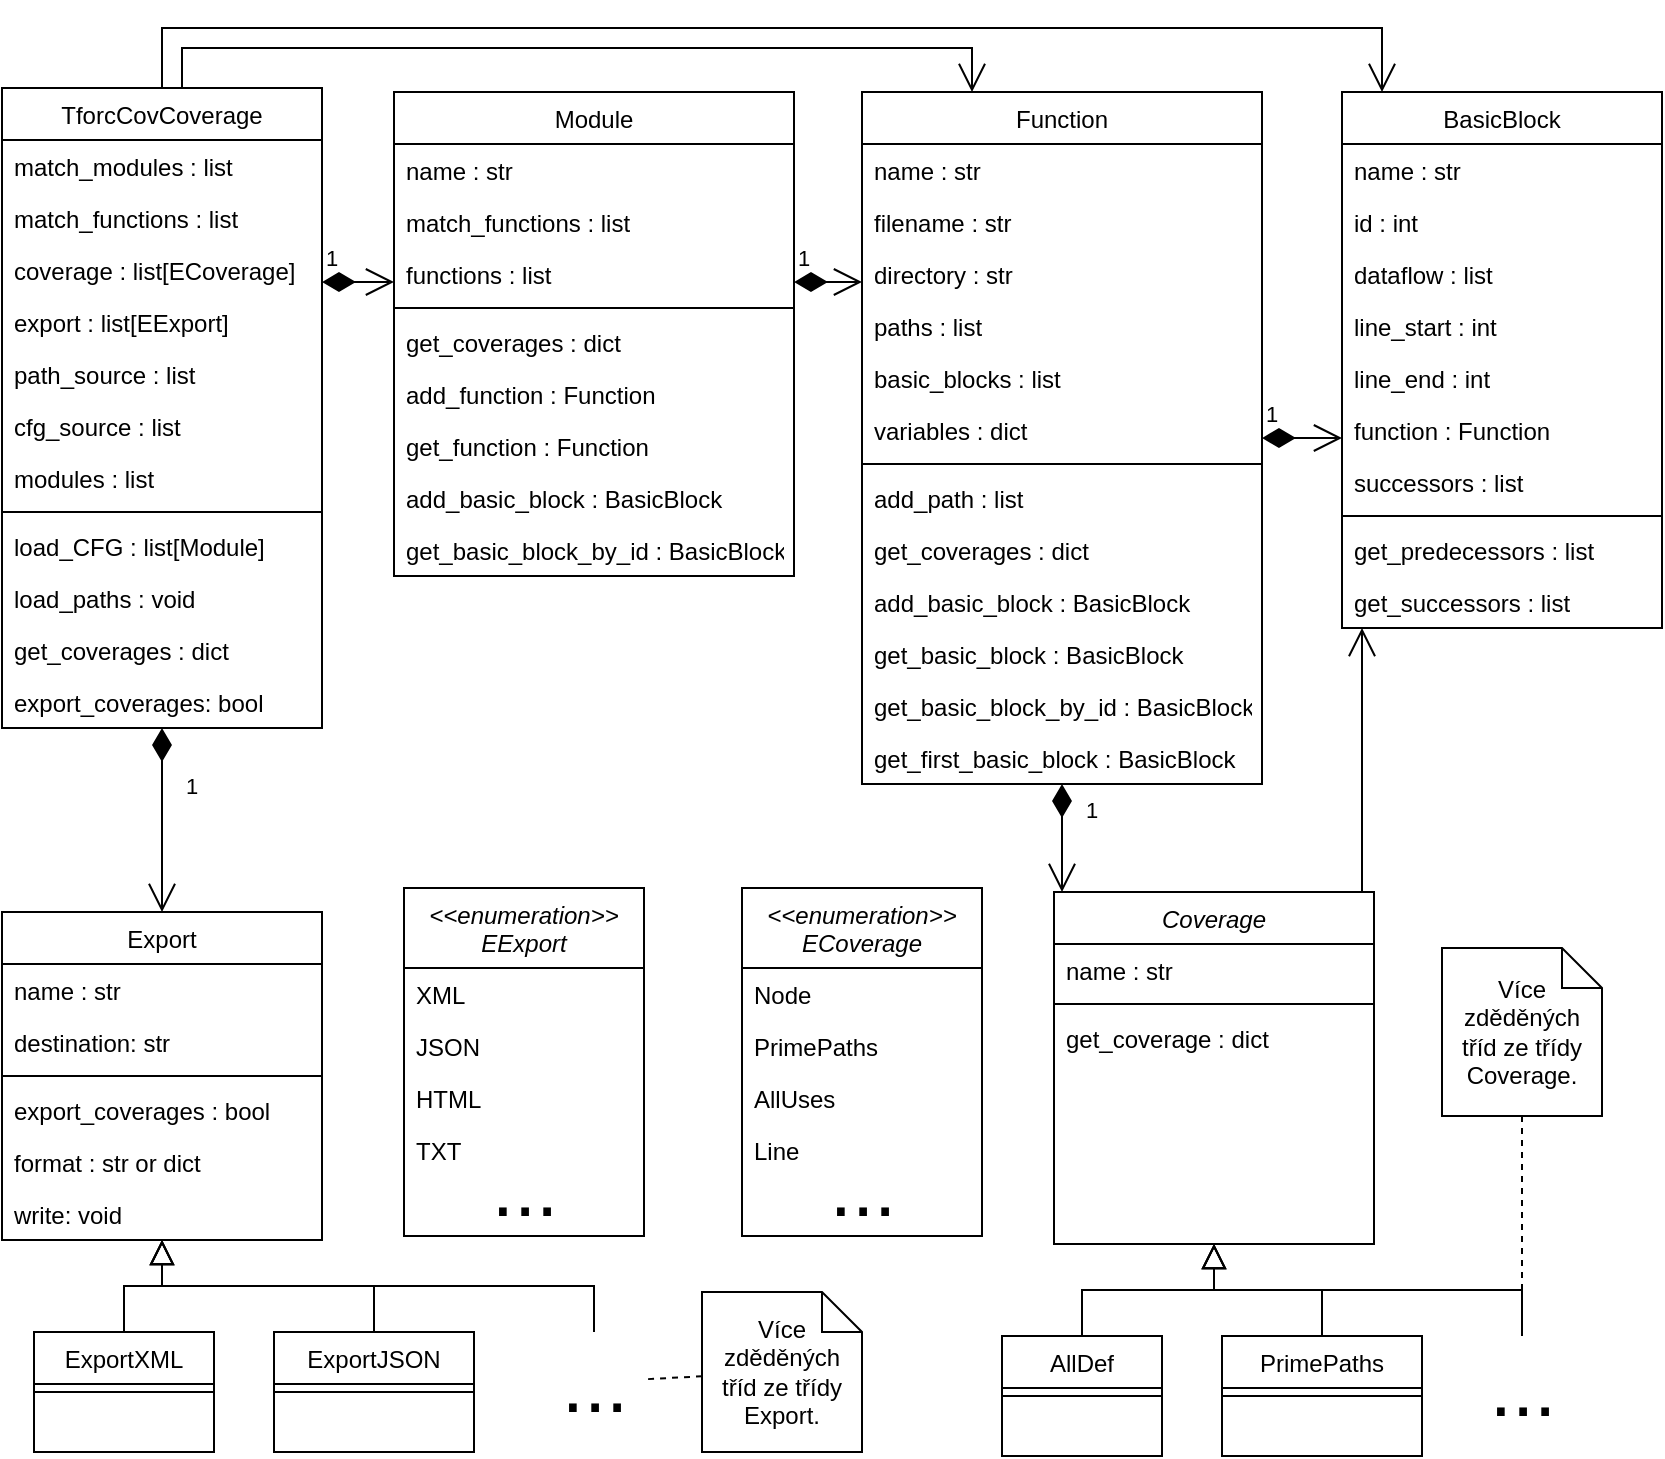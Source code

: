 <mxfile version="18.0.2" type="github">
  <diagram id="C5RBs43oDa-KdzZeNtuy" name="Page-1">
    <mxGraphModel dx="1381" dy="926" grid="1" gridSize="10" guides="1" tooltips="1" connect="1" arrows="1" fold="0" page="0" pageScale="1" pageWidth="827" pageHeight="1169" math="0" shadow="0">
      <root>
        <mxCell id="WIyWlLk6GJQsqaUBKTNV-0" />
        <mxCell id="WIyWlLk6GJQsqaUBKTNV-1" parent="WIyWlLk6GJQsqaUBKTNV-0" />
        <mxCell id="zkfFHV4jXpPFQw0GAbJ--0" value="Coverage" style="swimlane;fontStyle=2;align=center;verticalAlign=top;childLayout=stackLayout;horizontal=1;startSize=26;horizontalStack=0;resizeParent=1;resizeLast=0;collapsible=1;marginBottom=0;rounded=0;shadow=0;strokeWidth=1;" parent="WIyWlLk6GJQsqaUBKTNV-1" vertex="1">
          <mxGeometry x="346" y="422" width="160" height="176" as="geometry">
            <mxRectangle x="230" y="140" width="160" height="26" as="alternateBounds" />
          </mxGeometry>
        </mxCell>
        <mxCell id="zkfFHV4jXpPFQw0GAbJ--1" value="name : str" style="text;align=left;verticalAlign=top;spacingLeft=4;spacingRight=4;overflow=hidden;rotatable=0;points=[[0,0.5],[1,0.5]];portConstraint=eastwest;" parent="zkfFHV4jXpPFQw0GAbJ--0" vertex="1">
          <mxGeometry y="26" width="160" height="26" as="geometry" />
        </mxCell>
        <mxCell id="zkfFHV4jXpPFQw0GAbJ--4" value="" style="line;html=1;strokeWidth=1;align=left;verticalAlign=middle;spacingTop=-1;spacingLeft=3;spacingRight=3;rotatable=0;labelPosition=right;points=[];portConstraint=eastwest;" parent="zkfFHV4jXpPFQw0GAbJ--0" vertex="1">
          <mxGeometry y="52" width="160" height="8" as="geometry" />
        </mxCell>
        <mxCell id="zkfFHV4jXpPFQw0GAbJ--5" value="get_coverage : dict" style="text;align=left;verticalAlign=top;spacingLeft=4;spacingRight=4;overflow=hidden;rotatable=0;points=[[0,0.5],[1,0.5]];portConstraint=eastwest;" parent="zkfFHV4jXpPFQw0GAbJ--0" vertex="1">
          <mxGeometry y="60" width="160" height="26" as="geometry" />
        </mxCell>
        <mxCell id="zkfFHV4jXpPFQw0GAbJ--6" value="AllDef" style="swimlane;fontStyle=0;align=center;verticalAlign=top;childLayout=stackLayout;horizontal=1;startSize=26;horizontalStack=0;resizeParent=1;resizeLast=0;collapsible=1;marginBottom=0;rounded=0;shadow=0;strokeWidth=1;" parent="WIyWlLk6GJQsqaUBKTNV-1" vertex="1">
          <mxGeometry x="320" y="644" width="80" height="60" as="geometry">
            <mxRectangle x="130" y="380" width="160" height="26" as="alternateBounds" />
          </mxGeometry>
        </mxCell>
        <mxCell id="zkfFHV4jXpPFQw0GAbJ--9" value="" style="line;html=1;strokeWidth=1;align=left;verticalAlign=middle;spacingTop=-1;spacingLeft=3;spacingRight=3;rotatable=0;labelPosition=right;points=[];portConstraint=eastwest;" parent="zkfFHV4jXpPFQw0GAbJ--6" vertex="1">
          <mxGeometry y="26" width="80" height="8" as="geometry" />
        </mxCell>
        <mxCell id="zkfFHV4jXpPFQw0GAbJ--12" value="" style="endArrow=block;endSize=10;endFill=0;shadow=0;strokeWidth=1;rounded=0;edgeStyle=elbowEdgeStyle;elbow=vertical;" parent="WIyWlLk6GJQsqaUBKTNV-1" source="zkfFHV4jXpPFQw0GAbJ--6" target="zkfFHV4jXpPFQw0GAbJ--0" edge="1">
          <mxGeometry width="160" relative="1" as="geometry">
            <mxPoint x="200" y="315" as="sourcePoint" />
            <mxPoint x="200" y="315" as="targetPoint" />
          </mxGeometry>
        </mxCell>
        <mxCell id="zkfFHV4jXpPFQw0GAbJ--13" value="PrimePaths" style="swimlane;fontStyle=0;align=center;verticalAlign=top;childLayout=stackLayout;horizontal=1;startSize=26;horizontalStack=0;resizeParent=1;resizeLast=0;collapsible=1;marginBottom=0;rounded=0;shadow=0;strokeWidth=1;" parent="WIyWlLk6GJQsqaUBKTNV-1" vertex="1">
          <mxGeometry x="430" y="644" width="100" height="60" as="geometry">
            <mxRectangle x="340" y="380" width="170" height="26" as="alternateBounds" />
          </mxGeometry>
        </mxCell>
        <mxCell id="zkfFHV4jXpPFQw0GAbJ--15" value="" style="line;html=1;strokeWidth=1;align=left;verticalAlign=middle;spacingTop=-1;spacingLeft=3;spacingRight=3;rotatable=0;labelPosition=right;points=[];portConstraint=eastwest;" parent="zkfFHV4jXpPFQw0GAbJ--13" vertex="1">
          <mxGeometry y="26" width="100" height="8" as="geometry" />
        </mxCell>
        <mxCell id="zkfFHV4jXpPFQw0GAbJ--16" value="" style="endArrow=block;endSize=10;endFill=0;shadow=0;strokeWidth=1;rounded=0;edgeStyle=elbowEdgeStyle;elbow=vertical;" parent="WIyWlLk6GJQsqaUBKTNV-1" source="zkfFHV4jXpPFQw0GAbJ--13" target="zkfFHV4jXpPFQw0GAbJ--0" edge="1">
          <mxGeometry width="160" relative="1" as="geometry">
            <mxPoint x="210" y="485" as="sourcePoint" />
            <mxPoint x="310" y="383" as="targetPoint" />
          </mxGeometry>
        </mxCell>
        <mxCell id="zkfFHV4jXpPFQw0GAbJ--17" value="Function" style="swimlane;fontStyle=0;align=center;verticalAlign=top;childLayout=stackLayout;horizontal=1;startSize=26;horizontalStack=0;resizeParent=1;resizeLast=0;collapsible=1;marginBottom=0;rounded=0;shadow=0;strokeWidth=1;" parent="WIyWlLk6GJQsqaUBKTNV-1" vertex="1">
          <mxGeometry x="250" y="22" width="200" height="346" as="geometry">
            <mxRectangle x="550" y="140" width="160" height="26" as="alternateBounds" />
          </mxGeometry>
        </mxCell>
        <mxCell id="zkfFHV4jXpPFQw0GAbJ--18" value="name : str" style="text;align=left;verticalAlign=top;spacingLeft=4;spacingRight=4;overflow=hidden;rotatable=0;points=[[0,0.5],[1,0.5]];portConstraint=eastwest;" parent="zkfFHV4jXpPFQw0GAbJ--17" vertex="1">
          <mxGeometry y="26" width="200" height="26" as="geometry" />
        </mxCell>
        <mxCell id="zkfFHV4jXpPFQw0GAbJ--19" value="filename : str" style="text;align=left;verticalAlign=top;spacingLeft=4;spacingRight=4;overflow=hidden;rotatable=0;points=[[0,0.5],[1,0.5]];portConstraint=eastwest;rounded=0;shadow=0;html=0;" parent="zkfFHV4jXpPFQw0GAbJ--17" vertex="1">
          <mxGeometry y="52" width="200" height="26" as="geometry" />
        </mxCell>
        <mxCell id="J57cXF3PVGvmTHjh1F0x-14" value="directory : str" style="text;align=left;verticalAlign=top;spacingLeft=4;spacingRight=4;overflow=hidden;rotatable=0;points=[[0,0.5],[1,0.5]];portConstraint=eastwest;rounded=0;shadow=0;html=0;" vertex="1" parent="zkfFHV4jXpPFQw0GAbJ--17">
          <mxGeometry y="78" width="200" height="26" as="geometry" />
        </mxCell>
        <mxCell id="J57cXF3PVGvmTHjh1F0x-15" value="paths : list" style="text;align=left;verticalAlign=top;spacingLeft=4;spacingRight=4;overflow=hidden;rotatable=0;points=[[0,0.5],[1,0.5]];portConstraint=eastwest;rounded=0;shadow=0;html=0;" vertex="1" parent="zkfFHV4jXpPFQw0GAbJ--17">
          <mxGeometry y="104" width="200" height="26" as="geometry" />
        </mxCell>
        <mxCell id="qtI9qbkPafR-zwrFqNp3-63" value="basic_blocks : list" style="text;align=left;verticalAlign=top;spacingLeft=4;spacingRight=4;overflow=hidden;rotatable=0;points=[[0,0.5],[1,0.5]];portConstraint=eastwest;rounded=0;shadow=0;html=0;" parent="zkfFHV4jXpPFQw0GAbJ--17" vertex="1">
          <mxGeometry y="130" width="200" height="26" as="geometry" />
        </mxCell>
        <mxCell id="J57cXF3PVGvmTHjh1F0x-18" value="variables : dict" style="text;align=left;verticalAlign=top;spacingLeft=4;spacingRight=4;overflow=hidden;rotatable=0;points=[[0,0.5],[1,0.5]];portConstraint=eastwest;rounded=0;shadow=0;html=0;" vertex="1" parent="zkfFHV4jXpPFQw0GAbJ--17">
          <mxGeometry y="156" width="200" height="26" as="geometry" />
        </mxCell>
        <mxCell id="zkfFHV4jXpPFQw0GAbJ--23" value="" style="line;html=1;strokeWidth=1;align=left;verticalAlign=middle;spacingTop=-1;spacingLeft=3;spacingRight=3;rotatable=0;labelPosition=right;points=[];portConstraint=eastwest;" parent="zkfFHV4jXpPFQw0GAbJ--17" vertex="1">
          <mxGeometry y="182" width="200" height="8" as="geometry" />
        </mxCell>
        <mxCell id="qtI9qbkPafR-zwrFqNp3-36" value="add_path : list" style="text;align=left;verticalAlign=top;spacingLeft=4;spacingRight=4;overflow=hidden;rotatable=0;points=[[0,0.5],[1,0.5]];portConstraint=eastwest;" parent="zkfFHV4jXpPFQw0GAbJ--17" vertex="1">
          <mxGeometry y="190" width="200" height="26" as="geometry" />
        </mxCell>
        <mxCell id="zkfFHV4jXpPFQw0GAbJ--25" value="get_coverages : dict" style="text;align=left;verticalAlign=top;spacingLeft=4;spacingRight=4;overflow=hidden;rotatable=0;points=[[0,0.5],[1,0.5]];portConstraint=eastwest;" parent="zkfFHV4jXpPFQw0GAbJ--17" vertex="1">
          <mxGeometry y="216" width="200" height="26" as="geometry" />
        </mxCell>
        <mxCell id="qtI9qbkPafR-zwrFqNp3-59" value="add_basic_block : BasicBlock" style="text;align=left;verticalAlign=top;spacingLeft=4;spacingRight=4;overflow=hidden;rotatable=0;points=[[0,0.5],[1,0.5]];portConstraint=eastwest;" parent="zkfFHV4jXpPFQw0GAbJ--17" vertex="1">
          <mxGeometry y="242" width="200" height="26" as="geometry" />
        </mxCell>
        <mxCell id="qtI9qbkPafR-zwrFqNp3-62" value="get_basic_block : BasicBlock" style="text;align=left;verticalAlign=top;spacingLeft=4;spacingRight=4;overflow=hidden;rotatable=0;points=[[0,0.5],[1,0.5]];portConstraint=eastwest;" parent="zkfFHV4jXpPFQw0GAbJ--17" vertex="1">
          <mxGeometry y="268" width="200" height="26" as="geometry" />
        </mxCell>
        <mxCell id="J57cXF3PVGvmTHjh1F0x-10" value="get_basic_block_by_id : BasicBlock" style="text;align=left;verticalAlign=top;spacingLeft=4;spacingRight=4;overflow=hidden;rotatable=0;points=[[0,0.5],[1,0.5]];portConstraint=eastwest;" vertex="1" parent="zkfFHV4jXpPFQw0GAbJ--17">
          <mxGeometry y="294" width="200" height="26" as="geometry" />
        </mxCell>
        <mxCell id="XxhZj84Tryj0Mn_mbITA-1" value="get_first_basic_block : BasicBlock" style="text;align=left;verticalAlign=top;spacingLeft=4;spacingRight=4;overflow=hidden;rotatable=0;points=[[0,0.5],[1,0.5]];portConstraint=eastwest;" parent="zkfFHV4jXpPFQw0GAbJ--17" vertex="1">
          <mxGeometry y="320" width="200" height="26" as="geometry" />
        </mxCell>
        <mxCell id="v6pLrtbxLgFi8cf2hBV1-0" value="TforcCovCoverage" style="swimlane;fontStyle=0;align=center;verticalAlign=top;childLayout=stackLayout;horizontal=1;startSize=26;horizontalStack=0;resizeParent=1;resizeLast=0;collapsible=1;marginBottom=0;rounded=0;shadow=0;strokeWidth=1;" parent="WIyWlLk6GJQsqaUBKTNV-1" vertex="1">
          <mxGeometry x="-180" y="20" width="160" height="320" as="geometry">
            <mxRectangle x="550" y="140" width="160" height="26" as="alternateBounds" />
          </mxGeometry>
        </mxCell>
        <mxCell id="v6pLrtbxLgFi8cf2hBV1-2" value="match_modules : list" style="text;align=left;verticalAlign=top;spacingLeft=4;spacingRight=4;overflow=hidden;rotatable=0;points=[[0,0.5],[1,0.5]];portConstraint=eastwest;rounded=0;shadow=0;html=0;" parent="v6pLrtbxLgFi8cf2hBV1-0" vertex="1">
          <mxGeometry y="26" width="160" height="26" as="geometry" />
        </mxCell>
        <mxCell id="qtI9qbkPafR-zwrFqNp3-31" value="match_functions : list" style="text;align=left;verticalAlign=top;spacingLeft=4;spacingRight=4;overflow=hidden;rotatable=0;points=[[0,0.5],[1,0.5]];portConstraint=eastwest;rounded=0;shadow=0;html=0;" parent="v6pLrtbxLgFi8cf2hBV1-0" vertex="1">
          <mxGeometry y="52" width="160" height="26" as="geometry" />
        </mxCell>
        <mxCell id="v6pLrtbxLgFi8cf2hBV1-3" value="coverage : list[ECoverage]" style="text;align=left;verticalAlign=top;spacingLeft=4;spacingRight=4;overflow=hidden;rotatable=0;points=[[0,0.5],[1,0.5]];portConstraint=eastwest;rounded=0;shadow=0;html=0;" parent="v6pLrtbxLgFi8cf2hBV1-0" vertex="1">
          <mxGeometry y="78" width="160" height="26" as="geometry" />
        </mxCell>
        <mxCell id="v6pLrtbxLgFi8cf2hBV1-1" value="export : list[EExport]" style="text;align=left;verticalAlign=top;spacingLeft=4;spacingRight=4;overflow=hidden;rotatable=0;points=[[0,0.5],[1,0.5]];portConstraint=eastwest;" parent="v6pLrtbxLgFi8cf2hBV1-0" vertex="1">
          <mxGeometry y="104" width="160" height="26" as="geometry" />
        </mxCell>
        <mxCell id="J57cXF3PVGvmTHjh1F0x-16" value="path_source : list" style="text;align=left;verticalAlign=top;spacingLeft=4;spacingRight=4;overflow=hidden;rotatable=0;points=[[0,0.5],[1,0.5]];portConstraint=eastwest;rounded=0;shadow=0;html=0;" vertex="1" parent="v6pLrtbxLgFi8cf2hBV1-0">
          <mxGeometry y="130" width="160" height="26" as="geometry" />
        </mxCell>
        <mxCell id="J57cXF3PVGvmTHjh1F0x-17" value="cfg_source : list" style="text;align=left;verticalAlign=top;spacingLeft=4;spacingRight=4;overflow=hidden;rotatable=0;points=[[0,0.5],[1,0.5]];portConstraint=eastwest;rounded=0;shadow=0;html=0;" vertex="1" parent="v6pLrtbxLgFi8cf2hBV1-0">
          <mxGeometry y="156" width="160" height="26" as="geometry" />
        </mxCell>
        <mxCell id="qtI9qbkPafR-zwrFqNp3-65" value="modules : list" style="text;align=left;verticalAlign=top;spacingLeft=4;spacingRight=4;overflow=hidden;rotatable=0;points=[[0,0.5],[1,0.5]];portConstraint=eastwest;rounded=0;shadow=0;html=0;" parent="v6pLrtbxLgFi8cf2hBV1-0" vertex="1">
          <mxGeometry y="182" width="160" height="26" as="geometry" />
        </mxCell>
        <mxCell id="v6pLrtbxLgFi8cf2hBV1-6" value="" style="line;html=1;strokeWidth=1;align=left;verticalAlign=middle;spacingTop=-1;spacingLeft=3;spacingRight=3;rotatable=0;labelPosition=right;points=[];portConstraint=eastwest;" parent="v6pLrtbxLgFi8cf2hBV1-0" vertex="1">
          <mxGeometry y="208" width="160" height="8" as="geometry" />
        </mxCell>
        <mxCell id="qtI9qbkPafR-zwrFqNp3-33" value="load_CFG : list[Module]" style="text;align=left;verticalAlign=top;spacingLeft=4;spacingRight=4;overflow=hidden;rotatable=0;points=[[0,0.5],[1,0.5]];portConstraint=eastwest;" parent="v6pLrtbxLgFi8cf2hBV1-0" vertex="1">
          <mxGeometry y="216" width="160" height="26" as="geometry" />
        </mxCell>
        <mxCell id="qtI9qbkPafR-zwrFqNp3-34" value="load_paths : void" style="text;align=left;verticalAlign=top;spacingLeft=4;spacingRight=4;overflow=hidden;rotatable=0;points=[[0,0.5],[1,0.5]];portConstraint=eastwest;" parent="v6pLrtbxLgFi8cf2hBV1-0" vertex="1">
          <mxGeometry y="242" width="160" height="26" as="geometry" />
        </mxCell>
        <mxCell id="v6pLrtbxLgFi8cf2hBV1-8" value="get_coverages : dict" style="text;align=left;verticalAlign=top;spacingLeft=4;spacingRight=4;overflow=hidden;rotatable=0;points=[[0,0.5],[1,0.5]];portConstraint=eastwest;" parent="v6pLrtbxLgFi8cf2hBV1-0" vertex="1">
          <mxGeometry y="268" width="160" height="26" as="geometry" />
        </mxCell>
        <mxCell id="v6pLrtbxLgFi8cf2hBV1-7" value="export_coverages: bool" style="text;align=left;verticalAlign=top;spacingLeft=4;spacingRight=4;overflow=hidden;rotatable=0;points=[[0,0.5],[1,0.5]];portConstraint=eastwest;" parent="v6pLrtbxLgFi8cf2hBV1-0" vertex="1">
          <mxGeometry y="294" width="160" height="26" as="geometry" />
        </mxCell>
        <mxCell id="v6pLrtbxLgFi8cf2hBV1-9" value="Module" style="swimlane;fontStyle=0;align=center;verticalAlign=top;childLayout=stackLayout;horizontal=1;startSize=26;horizontalStack=0;resizeParent=1;resizeLast=0;collapsible=1;marginBottom=0;rounded=0;shadow=0;strokeWidth=1;" parent="WIyWlLk6GJQsqaUBKTNV-1" vertex="1">
          <mxGeometry x="16" y="22" width="200" height="242" as="geometry">
            <mxRectangle x="550" y="140" width="160" height="26" as="alternateBounds" />
          </mxGeometry>
        </mxCell>
        <mxCell id="v6pLrtbxLgFi8cf2hBV1-10" value="name : str" style="text;align=left;verticalAlign=top;spacingLeft=4;spacingRight=4;overflow=hidden;rotatable=0;points=[[0,0.5],[1,0.5]];portConstraint=eastwest;" parent="v6pLrtbxLgFi8cf2hBV1-9" vertex="1">
          <mxGeometry y="26" width="200" height="26" as="geometry" />
        </mxCell>
        <mxCell id="qtI9qbkPafR-zwrFqNp3-32" value="match_functions : list" style="text;align=left;verticalAlign=top;spacingLeft=4;spacingRight=4;overflow=hidden;rotatable=0;points=[[0,0.5],[1,0.5]];portConstraint=eastwest;rounded=0;shadow=0;html=0;" parent="v6pLrtbxLgFi8cf2hBV1-9" vertex="1">
          <mxGeometry y="52" width="200" height="26" as="geometry" />
        </mxCell>
        <mxCell id="qtI9qbkPafR-zwrFqNp3-64" value="functions : list" style="text;align=left;verticalAlign=top;spacingLeft=4;spacingRight=4;overflow=hidden;rotatable=0;points=[[0,0.5],[1,0.5]];portConstraint=eastwest;rounded=0;shadow=0;html=0;" parent="v6pLrtbxLgFi8cf2hBV1-9" vertex="1">
          <mxGeometry y="78" width="200" height="26" as="geometry" />
        </mxCell>
        <mxCell id="v6pLrtbxLgFi8cf2hBV1-15" value="" style="line;html=1;strokeWidth=1;align=left;verticalAlign=middle;spacingTop=-1;spacingLeft=3;spacingRight=3;rotatable=0;labelPosition=right;points=[];portConstraint=eastwest;" parent="v6pLrtbxLgFi8cf2hBV1-9" vertex="1">
          <mxGeometry y="104" width="200" height="8" as="geometry" />
        </mxCell>
        <mxCell id="v6pLrtbxLgFi8cf2hBV1-17" value="get_coverages : dict" style="text;align=left;verticalAlign=top;spacingLeft=4;spacingRight=4;overflow=hidden;rotatable=0;points=[[0,0.5],[1,0.5]];portConstraint=eastwest;" parent="v6pLrtbxLgFi8cf2hBV1-9" vertex="1">
          <mxGeometry y="112" width="200" height="26" as="geometry" />
        </mxCell>
        <mxCell id="qtI9qbkPafR-zwrFqNp3-60" value="add_function : Function" style="text;align=left;verticalAlign=top;spacingLeft=4;spacingRight=4;overflow=hidden;rotatable=0;points=[[0,0.5],[1,0.5]];portConstraint=eastwest;" parent="v6pLrtbxLgFi8cf2hBV1-9" vertex="1">
          <mxGeometry y="138" width="200" height="26" as="geometry" />
        </mxCell>
        <mxCell id="qtI9qbkPafR-zwrFqNp3-58" value="get_function : Function" style="text;align=left;verticalAlign=top;spacingLeft=4;spacingRight=4;overflow=hidden;rotatable=0;points=[[0,0.5],[1,0.5]];portConstraint=eastwest;" parent="v6pLrtbxLgFi8cf2hBV1-9" vertex="1">
          <mxGeometry y="164" width="200" height="26" as="geometry" />
        </mxCell>
        <mxCell id="J57cXF3PVGvmTHjh1F0x-11" value="add_basic_block : BasicBlock" style="text;align=left;verticalAlign=top;spacingLeft=4;spacingRight=4;overflow=hidden;rotatable=0;points=[[0,0.5],[1,0.5]];portConstraint=eastwest;" vertex="1" parent="v6pLrtbxLgFi8cf2hBV1-9">
          <mxGeometry y="190" width="200" height="26" as="geometry" />
        </mxCell>
        <mxCell id="J57cXF3PVGvmTHjh1F0x-13" value="get_basic_block_by_id : BasicBlock" style="text;align=left;verticalAlign=top;spacingLeft=4;spacingRight=4;overflow=hidden;rotatable=0;points=[[0,0.5],[1,0.5]];portConstraint=eastwest;" vertex="1" parent="v6pLrtbxLgFi8cf2hBV1-9">
          <mxGeometry y="216" width="200" height="26" as="geometry" />
        </mxCell>
        <mxCell id="v6pLrtbxLgFi8cf2hBV1-18" value="BasicBlock" style="swimlane;fontStyle=0;align=center;verticalAlign=top;childLayout=stackLayout;horizontal=1;startSize=26;horizontalStack=0;resizeParent=1;resizeLast=0;collapsible=1;marginBottom=0;rounded=0;shadow=0;strokeWidth=1;" parent="WIyWlLk6GJQsqaUBKTNV-1" vertex="1">
          <mxGeometry x="490" y="22" width="160" height="268" as="geometry">
            <mxRectangle x="550" y="140" width="160" height="26" as="alternateBounds" />
          </mxGeometry>
        </mxCell>
        <mxCell id="v6pLrtbxLgFi8cf2hBV1-19" value="name : str" style="text;align=left;verticalAlign=top;spacingLeft=4;spacingRight=4;overflow=hidden;rotatable=0;points=[[0,0.5],[1,0.5]];portConstraint=eastwest;" parent="v6pLrtbxLgFi8cf2hBV1-18" vertex="1">
          <mxGeometry y="26" width="160" height="26" as="geometry" />
        </mxCell>
        <mxCell id="J57cXF3PVGvmTHjh1F0x-9" value="id : int" style="text;align=left;verticalAlign=top;spacingLeft=4;spacingRight=4;overflow=hidden;rotatable=0;points=[[0,0.5],[1,0.5]];portConstraint=eastwest;" vertex="1" parent="v6pLrtbxLgFi8cf2hBV1-18">
          <mxGeometry y="52" width="160" height="26" as="geometry" />
        </mxCell>
        <mxCell id="v6pLrtbxLgFi8cf2hBV1-20" value="dataflow : list" style="text;align=left;verticalAlign=top;spacingLeft=4;spacingRight=4;overflow=hidden;rotatable=0;points=[[0,0.5],[1,0.5]];portConstraint=eastwest;rounded=0;shadow=0;html=0;" parent="v6pLrtbxLgFi8cf2hBV1-18" vertex="1">
          <mxGeometry y="78" width="160" height="26" as="geometry" />
        </mxCell>
        <mxCell id="v6pLrtbxLgFi8cf2hBV1-21" value="line_start : int" style="text;align=left;verticalAlign=top;spacingLeft=4;spacingRight=4;overflow=hidden;rotatable=0;points=[[0,0.5],[1,0.5]];portConstraint=eastwest;rounded=0;shadow=0;html=0;" parent="v6pLrtbxLgFi8cf2hBV1-18" vertex="1">
          <mxGeometry y="104" width="160" height="26" as="geometry" />
        </mxCell>
        <mxCell id="v6pLrtbxLgFi8cf2hBV1-22" value="line_end : int" style="text;align=left;verticalAlign=top;spacingLeft=4;spacingRight=4;overflow=hidden;rotatable=0;points=[[0,0.5],[1,0.5]];portConstraint=eastwest;rounded=0;shadow=0;html=0;" parent="v6pLrtbxLgFi8cf2hBV1-18" vertex="1">
          <mxGeometry y="130" width="160" height="26" as="geometry" />
        </mxCell>
        <mxCell id="64vf7VbGNXAvkeiMfbRy-0" value="function : Function" style="text;align=left;verticalAlign=top;spacingLeft=4;spacingRight=4;overflow=hidden;rotatable=0;points=[[0,0.5],[1,0.5]];portConstraint=eastwest;" parent="v6pLrtbxLgFi8cf2hBV1-18" vertex="1">
          <mxGeometry y="156" width="160" height="26" as="geometry" />
        </mxCell>
        <mxCell id="64vf7VbGNXAvkeiMfbRy-1" value="successors : list" style="text;align=left;verticalAlign=top;spacingLeft=4;spacingRight=4;overflow=hidden;rotatable=0;points=[[0,0.5],[1,0.5]];portConstraint=eastwest;" parent="v6pLrtbxLgFi8cf2hBV1-18" vertex="1">
          <mxGeometry y="182" width="160" height="26" as="geometry" />
        </mxCell>
        <mxCell id="v6pLrtbxLgFi8cf2hBV1-24" value="" style="line;html=1;strokeWidth=1;align=left;verticalAlign=middle;spacingTop=-1;spacingLeft=3;spacingRight=3;rotatable=0;labelPosition=right;points=[];portConstraint=eastwest;" parent="v6pLrtbxLgFi8cf2hBV1-18" vertex="1">
          <mxGeometry y="208" width="160" height="8" as="geometry" />
        </mxCell>
        <mxCell id="qtI9qbkPafR-zwrFqNp3-57" value="get_predecessors : list" style="text;align=left;verticalAlign=top;spacingLeft=4;spacingRight=4;overflow=hidden;rotatable=0;points=[[0,0.5],[1,0.5]];portConstraint=eastwest;" parent="v6pLrtbxLgFi8cf2hBV1-18" vertex="1">
          <mxGeometry y="216" width="160" height="26" as="geometry" />
        </mxCell>
        <mxCell id="qtI9qbkPafR-zwrFqNp3-56" value="get_successors : list" style="text;align=left;verticalAlign=top;spacingLeft=4;spacingRight=4;overflow=hidden;rotatable=0;points=[[0,0.5],[1,0.5]];portConstraint=eastwest;" parent="v6pLrtbxLgFi8cf2hBV1-18" vertex="1">
          <mxGeometry y="242" width="160" height="26" as="geometry" />
        </mxCell>
        <mxCell id="v6pLrtbxLgFi8cf2hBV1-27" value="Export" style="swimlane;fontStyle=0;align=center;verticalAlign=top;childLayout=stackLayout;horizontal=1;startSize=26;horizontalStack=0;resizeParent=1;resizeLast=0;collapsible=1;marginBottom=0;rounded=0;shadow=0;strokeWidth=1;" parent="WIyWlLk6GJQsqaUBKTNV-1" vertex="1">
          <mxGeometry x="-180" y="432" width="160" height="164" as="geometry">
            <mxRectangle x="340" y="380" width="170" height="26" as="alternateBounds" />
          </mxGeometry>
        </mxCell>
        <mxCell id="v6pLrtbxLgFi8cf2hBV1-28" value="name : str" style="text;align=left;verticalAlign=top;spacingLeft=4;spacingRight=4;overflow=hidden;rotatable=0;points=[[0,0.5],[1,0.5]];portConstraint=eastwest;" parent="v6pLrtbxLgFi8cf2hBV1-27" vertex="1">
          <mxGeometry y="26" width="160" height="26" as="geometry" />
        </mxCell>
        <mxCell id="qtI9qbkPafR-zwrFqNp3-40" value="destination: str" style="text;align=left;verticalAlign=top;spacingLeft=4;spacingRight=4;overflow=hidden;rotatable=0;points=[[0,0.5],[1,0.5]];portConstraint=eastwest;" parent="v6pLrtbxLgFi8cf2hBV1-27" vertex="1">
          <mxGeometry y="52" width="160" height="26" as="geometry" />
        </mxCell>
        <mxCell id="v6pLrtbxLgFi8cf2hBV1-29" value="" style="line;html=1;strokeWidth=1;align=left;verticalAlign=middle;spacingTop=-1;spacingLeft=3;spacingRight=3;rotatable=0;labelPosition=right;points=[];portConstraint=eastwest;" parent="v6pLrtbxLgFi8cf2hBV1-27" vertex="1">
          <mxGeometry y="78" width="160" height="8" as="geometry" />
        </mxCell>
        <mxCell id="qtI9qbkPafR-zwrFqNp3-25" value="export_coverages : bool" style="text;align=left;verticalAlign=top;spacingLeft=4;spacingRight=4;overflow=hidden;rotatable=0;points=[[0,0.5],[1,0.5]];portConstraint=eastwest;" parent="v6pLrtbxLgFi8cf2hBV1-27" vertex="1">
          <mxGeometry y="86" width="160" height="26" as="geometry" />
        </mxCell>
        <mxCell id="qtI9qbkPafR-zwrFqNp3-66" value="format : str or dict" style="text;align=left;verticalAlign=top;spacingLeft=4;spacingRight=4;overflow=hidden;rotatable=0;points=[[0,0.5],[1,0.5]];portConstraint=eastwest;" parent="v6pLrtbxLgFi8cf2hBV1-27" vertex="1">
          <mxGeometry y="112" width="160" height="26" as="geometry" />
        </mxCell>
        <mxCell id="qtI9qbkPafR-zwrFqNp3-67" value="write: void" style="text;align=left;verticalAlign=top;spacingLeft=4;spacingRight=4;overflow=hidden;rotatable=0;points=[[0,0.5],[1,0.5]];portConstraint=eastwest;" parent="v6pLrtbxLgFi8cf2hBV1-27" vertex="1">
          <mxGeometry y="138" width="160" height="26" as="geometry" />
        </mxCell>
        <mxCell id="v6pLrtbxLgFi8cf2hBV1-30" value="" style="endArrow=block;endSize=10;endFill=0;shadow=0;strokeWidth=1;rounded=0;edgeStyle=elbowEdgeStyle;elbow=vertical;" parent="WIyWlLk6GJQsqaUBKTNV-1" source="v6pLrtbxLgFi8cf2hBV1-31" target="v6pLrtbxLgFi8cf2hBV1-27" edge="1">
          <mxGeometry width="160" relative="1" as="geometry">
            <mxPoint x="116" y="626" as="sourcePoint" />
            <mxPoint x="196" y="538" as="targetPoint" />
          </mxGeometry>
        </mxCell>
        <mxCell id="v6pLrtbxLgFi8cf2hBV1-31" value="ExportXML" style="swimlane;fontStyle=0;align=center;verticalAlign=top;childLayout=stackLayout;horizontal=1;startSize=26;horizontalStack=0;resizeParent=1;resizeLast=0;collapsible=1;marginBottom=0;rounded=0;shadow=0;strokeWidth=1;" parent="WIyWlLk6GJQsqaUBKTNV-1" vertex="1">
          <mxGeometry x="-164" y="642" width="90" height="60" as="geometry">
            <mxRectangle x="340" y="380" width="170" height="26" as="alternateBounds" />
          </mxGeometry>
        </mxCell>
        <mxCell id="v6pLrtbxLgFi8cf2hBV1-33" value="" style="line;html=1;strokeWidth=1;align=left;verticalAlign=middle;spacingTop=-1;spacingLeft=3;spacingRight=3;rotatable=0;labelPosition=right;points=[];portConstraint=eastwest;" parent="v6pLrtbxLgFi8cf2hBV1-31" vertex="1">
          <mxGeometry y="26" width="90" height="8" as="geometry" />
        </mxCell>
        <mxCell id="qtI9qbkPafR-zwrFqNp3-0" value="ExportJSON" style="swimlane;fontStyle=0;align=center;verticalAlign=top;childLayout=stackLayout;horizontal=1;startSize=26;horizontalStack=0;resizeParent=1;resizeLast=0;collapsible=1;marginBottom=0;rounded=0;shadow=0;strokeWidth=1;" parent="WIyWlLk6GJQsqaUBKTNV-1" vertex="1">
          <mxGeometry x="-44" y="642" width="100" height="60" as="geometry">
            <mxRectangle x="340" y="380" width="170" height="26" as="alternateBounds" />
          </mxGeometry>
        </mxCell>
        <mxCell id="qtI9qbkPafR-zwrFqNp3-2" value="" style="line;html=1;strokeWidth=1;align=left;verticalAlign=middle;spacingTop=-1;spacingLeft=3;spacingRight=3;rotatable=0;labelPosition=right;points=[];portConstraint=eastwest;" parent="qtI9qbkPafR-zwrFqNp3-0" vertex="1">
          <mxGeometry y="26" width="100" height="8" as="geometry" />
        </mxCell>
        <mxCell id="qtI9qbkPafR-zwrFqNp3-3" value="" style="endArrow=block;endSize=10;endFill=0;shadow=0;strokeWidth=1;rounded=0;edgeStyle=elbowEdgeStyle;elbow=vertical;" parent="WIyWlLk6GJQsqaUBKTNV-1" source="qtI9qbkPafR-zwrFqNp3-0" target="v6pLrtbxLgFi8cf2hBV1-27" edge="1">
          <mxGeometry width="160" relative="1" as="geometry">
            <mxPoint x="146" y="570" as="sourcePoint" />
            <mxPoint x="146" y="480" as="targetPoint" />
          </mxGeometry>
        </mxCell>
        <mxCell id="qtI9qbkPafR-zwrFqNp3-14" value="" style="endArrow=block;endSize=10;endFill=0;shadow=0;strokeWidth=1;rounded=0;edgeStyle=elbowEdgeStyle;elbow=vertical;" parent="WIyWlLk6GJQsqaUBKTNV-1" source="qtI9qbkPafR-zwrFqNp3-37" target="zkfFHV4jXpPFQw0GAbJ--0" edge="1">
          <mxGeometry width="160" relative="1" as="geometry">
            <mxPoint x="730" y="622" as="sourcePoint" />
            <mxPoint x="530" y="550" as="targetPoint" />
          </mxGeometry>
        </mxCell>
        <mxCell id="qtI9qbkPafR-zwrFqNp3-26" value="" style="endArrow=block;endSize=10;endFill=0;shadow=0;strokeWidth=1;rounded=0;edgeStyle=elbowEdgeStyle;elbow=vertical;" parent="WIyWlLk6GJQsqaUBKTNV-1" source="qtI9qbkPafR-zwrFqNp3-53" target="v6pLrtbxLgFi8cf2hBV1-27" edge="1">
          <mxGeometry width="160" relative="1" as="geometry">
            <mxPoint x="136" y="620" as="sourcePoint" />
            <mxPoint x="-74" y="496" as="targetPoint" />
          </mxGeometry>
        </mxCell>
        <mxCell id="qtI9qbkPafR-zwrFqNp3-27" value="Více zděděných tříd ze třídy Coverage." style="shape=note;size=20;whiteSpace=wrap;html=1;" parent="WIyWlLk6GJQsqaUBKTNV-1" vertex="1">
          <mxGeometry x="540" y="450" width="80" height="84" as="geometry" />
        </mxCell>
        <mxCell id="qtI9qbkPafR-zwrFqNp3-37" value="..." style="text;html=1;resizable=0;autosize=1;align=center;verticalAlign=middle;points=[];fillColor=none;strokeColor=none;rounded=0;fontSize=40;" parent="WIyWlLk6GJQsqaUBKTNV-1" vertex="1">
          <mxGeometry x="555" y="644" width="50" height="50" as="geometry" />
        </mxCell>
        <mxCell id="qtI9qbkPafR-zwrFqNp3-39" value="" style="endArrow=none;dashed=1;html=1;rounded=0;fontSize=40;" parent="WIyWlLk6GJQsqaUBKTNV-1" source="qtI9qbkPafR-zwrFqNp3-27" edge="1">
          <mxGeometry width="50" height="50" relative="1" as="geometry">
            <mxPoint x="390" y="522" as="sourcePoint" />
            <mxPoint x="580" y="640" as="targetPoint" />
          </mxGeometry>
        </mxCell>
        <mxCell id="qtI9qbkPafR-zwrFqNp3-41" value="&lt;&lt;enumeration&gt;&gt;&#xa;ECoverage" style="swimlane;fontStyle=2;align=center;verticalAlign=top;childLayout=stackLayout;horizontal=1;startSize=40;horizontalStack=0;resizeParent=1;resizeLast=0;collapsible=1;marginBottom=0;rounded=0;shadow=0;strokeWidth=1;" parent="WIyWlLk6GJQsqaUBKTNV-1" vertex="1">
          <mxGeometry x="190" y="420" width="120" height="174" as="geometry">
            <mxRectangle x="230" y="140" width="160" height="26" as="alternateBounds" />
          </mxGeometry>
        </mxCell>
        <mxCell id="qtI9qbkPafR-zwrFqNp3-42" value="Node" style="text;align=left;verticalAlign=top;spacingLeft=4;spacingRight=4;overflow=hidden;rotatable=0;points=[[0,0.5],[1,0.5]];portConstraint=eastwest;" parent="qtI9qbkPafR-zwrFqNp3-41" vertex="1">
          <mxGeometry y="40" width="120" height="26" as="geometry" />
        </mxCell>
        <mxCell id="qtI9qbkPafR-zwrFqNp3-45" value="PrimePaths" style="text;align=left;verticalAlign=top;spacingLeft=4;spacingRight=4;overflow=hidden;rotatable=0;points=[[0,0.5],[1,0.5]];portConstraint=eastwest;" parent="qtI9qbkPafR-zwrFqNp3-41" vertex="1">
          <mxGeometry y="66" width="120" height="26" as="geometry" />
        </mxCell>
        <mxCell id="qtI9qbkPafR-zwrFqNp3-46" value="AllUses" style="text;align=left;verticalAlign=top;spacingLeft=4;spacingRight=4;overflow=hidden;rotatable=0;points=[[0,0.5],[1,0.5]];portConstraint=eastwest;" parent="qtI9qbkPafR-zwrFqNp3-41" vertex="1">
          <mxGeometry y="92" width="120" height="26" as="geometry" />
        </mxCell>
        <mxCell id="qtI9qbkPafR-zwrFqNp3-68" value="Line" style="text;align=left;verticalAlign=top;spacingLeft=4;spacingRight=4;overflow=hidden;rotatable=0;points=[[0,0.5],[1,0.5]];portConstraint=eastwest;" parent="qtI9qbkPafR-zwrFqNp3-41" vertex="1">
          <mxGeometry y="118" width="120" height="26" as="geometry" />
        </mxCell>
        <mxCell id="qtI9qbkPafR-zwrFqNp3-51" value="..." style="text;html=1;resizable=0;autosize=1;align=center;verticalAlign=middle;points=[];fillColor=none;strokeColor=none;rounded=0;fontSize=40;spacingTop=-20;" parent="qtI9qbkPafR-zwrFqNp3-41" vertex="1">
          <mxGeometry y="144" width="120" height="30" as="geometry" />
        </mxCell>
        <mxCell id="qtI9qbkPafR-zwrFqNp3-47" value="&lt;&lt;enumeration&gt;&gt;&#xa;EExport" style="swimlane;fontStyle=2;align=center;verticalAlign=top;childLayout=stackLayout;horizontal=1;startSize=40;horizontalStack=0;resizeParent=1;resizeLast=0;collapsible=1;marginBottom=0;rounded=0;shadow=0;strokeWidth=1;" parent="WIyWlLk6GJQsqaUBKTNV-1" vertex="1">
          <mxGeometry x="21" y="420" width="120" height="174" as="geometry">
            <mxRectangle x="230" y="140" width="160" height="26" as="alternateBounds" />
          </mxGeometry>
        </mxCell>
        <mxCell id="qtI9qbkPafR-zwrFqNp3-48" value="XML" style="text;align=left;verticalAlign=top;spacingLeft=4;spacingRight=4;overflow=hidden;rotatable=0;points=[[0,0.5],[1,0.5]];portConstraint=eastwest;" parent="qtI9qbkPafR-zwrFqNp3-47" vertex="1">
          <mxGeometry y="40" width="120" height="26" as="geometry" />
        </mxCell>
        <mxCell id="qtI9qbkPafR-zwrFqNp3-49" value="JSON" style="text;align=left;verticalAlign=top;spacingLeft=4;spacingRight=4;overflow=hidden;rotatable=0;points=[[0,0.5],[1,0.5]];portConstraint=eastwest;" parent="qtI9qbkPafR-zwrFqNp3-47" vertex="1">
          <mxGeometry y="66" width="120" height="26" as="geometry" />
        </mxCell>
        <mxCell id="qtI9qbkPafR-zwrFqNp3-50" value="HTML" style="text;align=left;verticalAlign=top;spacingLeft=4;spacingRight=4;overflow=hidden;rotatable=0;points=[[0,0.5],[1,0.5]];portConstraint=eastwest;" parent="qtI9qbkPafR-zwrFqNp3-47" vertex="1">
          <mxGeometry y="92" width="120" height="26" as="geometry" />
        </mxCell>
        <mxCell id="qtI9qbkPafR-zwrFqNp3-69" value="TXT" style="text;align=left;verticalAlign=top;spacingLeft=4;spacingRight=4;overflow=hidden;rotatable=0;points=[[0,0.5],[1,0.5]];portConstraint=eastwest;" parent="qtI9qbkPafR-zwrFqNp3-47" vertex="1">
          <mxGeometry y="118" width="120" height="26" as="geometry" />
        </mxCell>
        <mxCell id="qtI9qbkPafR-zwrFqNp3-52" value="..." style="text;html=1;resizable=0;autosize=1;align=center;verticalAlign=middle;points=[];fillColor=none;strokeColor=none;rounded=0;fontSize=40;spacingTop=-20;" parent="qtI9qbkPafR-zwrFqNp3-47" vertex="1">
          <mxGeometry y="144" width="120" height="30" as="geometry" />
        </mxCell>
        <mxCell id="qtI9qbkPafR-zwrFqNp3-53" value="..." style="text;html=1;resizable=0;autosize=1;align=center;verticalAlign=middle;points=[];fillColor=none;strokeColor=none;rounded=0;fontSize=40;" parent="WIyWlLk6GJQsqaUBKTNV-1" vertex="1">
          <mxGeometry x="91" y="642" width="50" height="50" as="geometry" />
        </mxCell>
        <mxCell id="qtI9qbkPafR-zwrFqNp3-54" value="Více zděděných tříd ze třídy Export." style="shape=note;size=20;whiteSpace=wrap;html=1;" parent="WIyWlLk6GJQsqaUBKTNV-1" vertex="1">
          <mxGeometry x="170" y="622" width="80" height="80" as="geometry" />
        </mxCell>
        <mxCell id="qtI9qbkPafR-zwrFqNp3-55" value="" style="endArrow=none;dashed=1;html=1;rounded=0;fontSize=40;" parent="WIyWlLk6GJQsqaUBKTNV-1" source="qtI9qbkPafR-zwrFqNp3-54" target="qtI9qbkPafR-zwrFqNp3-53" edge="1">
          <mxGeometry width="50" height="50" relative="1" as="geometry">
            <mxPoint x="560" y="563" as="sourcePoint" />
            <mxPoint x="560" y="630" as="targetPoint" />
          </mxGeometry>
        </mxCell>
        <mxCell id="J57cXF3PVGvmTHjh1F0x-0" value="1" style="endArrow=open;html=1;endSize=12;startArrow=diamondThin;startSize=14;startFill=1;edgeStyle=orthogonalEdgeStyle;align=left;verticalAlign=bottom;rounded=0;" edge="1" parent="WIyWlLk6GJQsqaUBKTNV-1" source="v6pLrtbxLgFi8cf2hBV1-0" target="v6pLrtbxLgFi8cf2hBV1-9">
          <mxGeometry x="-1" y="3" relative="1" as="geometry">
            <mxPoint x="120" y="340" as="sourcePoint" />
            <mxPoint x="280" y="340" as="targetPoint" />
            <Array as="points">
              <mxPoint x="-10" y="117" />
              <mxPoint x="-10" y="117" />
            </Array>
          </mxGeometry>
        </mxCell>
        <mxCell id="J57cXF3PVGvmTHjh1F0x-1" value="1" style="endArrow=open;html=1;endSize=12;startArrow=diamondThin;startSize=14;startFill=1;edgeStyle=orthogonalEdgeStyle;align=left;verticalAlign=bottom;rounded=0;" edge="1" parent="WIyWlLk6GJQsqaUBKTNV-1" source="v6pLrtbxLgFi8cf2hBV1-9" target="zkfFHV4jXpPFQw0GAbJ--17">
          <mxGeometry x="-1" y="3" relative="1" as="geometry">
            <mxPoint x="-10" y="164" as="sourcePoint" />
            <mxPoint x="30" y="127" as="targetPoint" />
            <Array as="points">
              <mxPoint x="220" y="117" />
              <mxPoint x="220" y="117" />
            </Array>
          </mxGeometry>
        </mxCell>
        <mxCell id="J57cXF3PVGvmTHjh1F0x-2" value="1" style="endArrow=open;html=1;endSize=12;startArrow=diamondThin;startSize=14;startFill=1;edgeStyle=orthogonalEdgeStyle;align=left;verticalAlign=bottom;rounded=0;" edge="1" parent="WIyWlLk6GJQsqaUBKTNV-1" source="zkfFHV4jXpPFQw0GAbJ--17" target="v6pLrtbxLgFi8cf2hBV1-18">
          <mxGeometry x="-1" y="3" relative="1" as="geometry">
            <mxPoint y="174" as="sourcePoint" />
            <mxPoint x="40" y="137" as="targetPoint" />
            <Array as="points">
              <mxPoint x="400" y="120" />
              <mxPoint x="400" y="120" />
            </Array>
          </mxGeometry>
        </mxCell>
        <mxCell id="J57cXF3PVGvmTHjh1F0x-4" value="1" style="endArrow=open;html=1;endSize=12;startArrow=diamondThin;startSize=14;startFill=1;edgeStyle=orthogonalEdgeStyle;align=left;verticalAlign=bottom;rounded=0;" edge="1" parent="WIyWlLk6GJQsqaUBKTNV-1" source="v6pLrtbxLgFi8cf2hBV1-0" target="v6pLrtbxLgFi8cf2hBV1-27">
          <mxGeometry x="-0.185" y="10" relative="1" as="geometry">
            <mxPoint x="190" y="127" as="sourcePoint" />
            <mxPoint x="230" y="127" as="targetPoint" />
            <Array as="points" />
            <mxPoint as="offset" />
          </mxGeometry>
        </mxCell>
        <mxCell id="J57cXF3PVGvmTHjh1F0x-5" value="" style="endArrow=open;html=1;endSize=12;startArrow=none;startSize=14;startFill=0;edgeStyle=orthogonalEdgeStyle;align=left;verticalAlign=bottom;rounded=0;" edge="1" parent="WIyWlLk6GJQsqaUBKTNV-1" source="zkfFHV4jXpPFQw0GAbJ--0" target="v6pLrtbxLgFi8cf2hBV1-18">
          <mxGeometry x="-0.524" y="-10" relative="1" as="geometry">
            <mxPoint x="315" y="298" as="sourcePoint" />
            <mxPoint x="406.034" y="340" as="targetPoint" />
            <Array as="points">
              <mxPoint x="500" y="310" />
              <mxPoint x="500" y="310" />
            </Array>
            <mxPoint as="offset" />
          </mxGeometry>
        </mxCell>
        <mxCell id="J57cXF3PVGvmTHjh1F0x-6" value="" style="endArrow=open;html=1;endSize=12;startArrow=none;startSize=14;startFill=0;edgeStyle=orthogonalEdgeStyle;align=left;verticalAlign=bottom;rounded=0;" edge="1" parent="WIyWlLk6GJQsqaUBKTNV-1" source="v6pLrtbxLgFi8cf2hBV1-0" target="v6pLrtbxLgFi8cf2hBV1-18">
          <mxGeometry x="-0.524" y="-10" relative="1" as="geometry">
            <mxPoint x="460.034" y="340" as="sourcePoint" />
            <mxPoint x="460.034" y="272" as="targetPoint" />
            <Array as="points">
              <mxPoint x="-100" y="-10" />
              <mxPoint x="510" y="-10" />
            </Array>
            <mxPoint as="offset" />
          </mxGeometry>
        </mxCell>
        <mxCell id="J57cXF3PVGvmTHjh1F0x-7" value="" style="endArrow=open;html=1;endSize=12;startArrow=none;startSize=14;startFill=0;edgeStyle=orthogonalEdgeStyle;align=left;verticalAlign=bottom;rounded=0;" edge="1" parent="WIyWlLk6GJQsqaUBKTNV-1" source="v6pLrtbxLgFi8cf2hBV1-0" target="zkfFHV4jXpPFQw0GAbJ--17">
          <mxGeometry x="-0.632" y="30" relative="1" as="geometry">
            <mxPoint x="-89.966" y="30.0" as="sourcePoint" />
            <mxPoint x="520.034" y="30.0" as="targetPoint" />
            <Array as="points">
              <mxPoint x="-90" />
              <mxPoint x="305" />
            </Array>
            <mxPoint as="offset" />
          </mxGeometry>
        </mxCell>
        <mxCell id="J57cXF3PVGvmTHjh1F0x-19" value="1" style="endArrow=open;html=1;endSize=12;startArrow=diamondThin;startSize=14;startFill=1;edgeStyle=orthogonalEdgeStyle;align=left;verticalAlign=bottom;rounded=0;" edge="1" parent="WIyWlLk6GJQsqaUBKTNV-1" source="zkfFHV4jXpPFQw0GAbJ--17" target="zkfFHV4jXpPFQw0GAbJ--0">
          <mxGeometry x="-0.185" y="10" relative="1" as="geometry">
            <mxPoint x="-90" y="350" as="sourcePoint" />
            <mxPoint x="-90" y="442" as="targetPoint" />
            <Array as="points">
              <mxPoint x="350" y="410" />
              <mxPoint x="350" y="410" />
            </Array>
            <mxPoint as="offset" />
          </mxGeometry>
        </mxCell>
      </root>
    </mxGraphModel>
  </diagram>
</mxfile>
